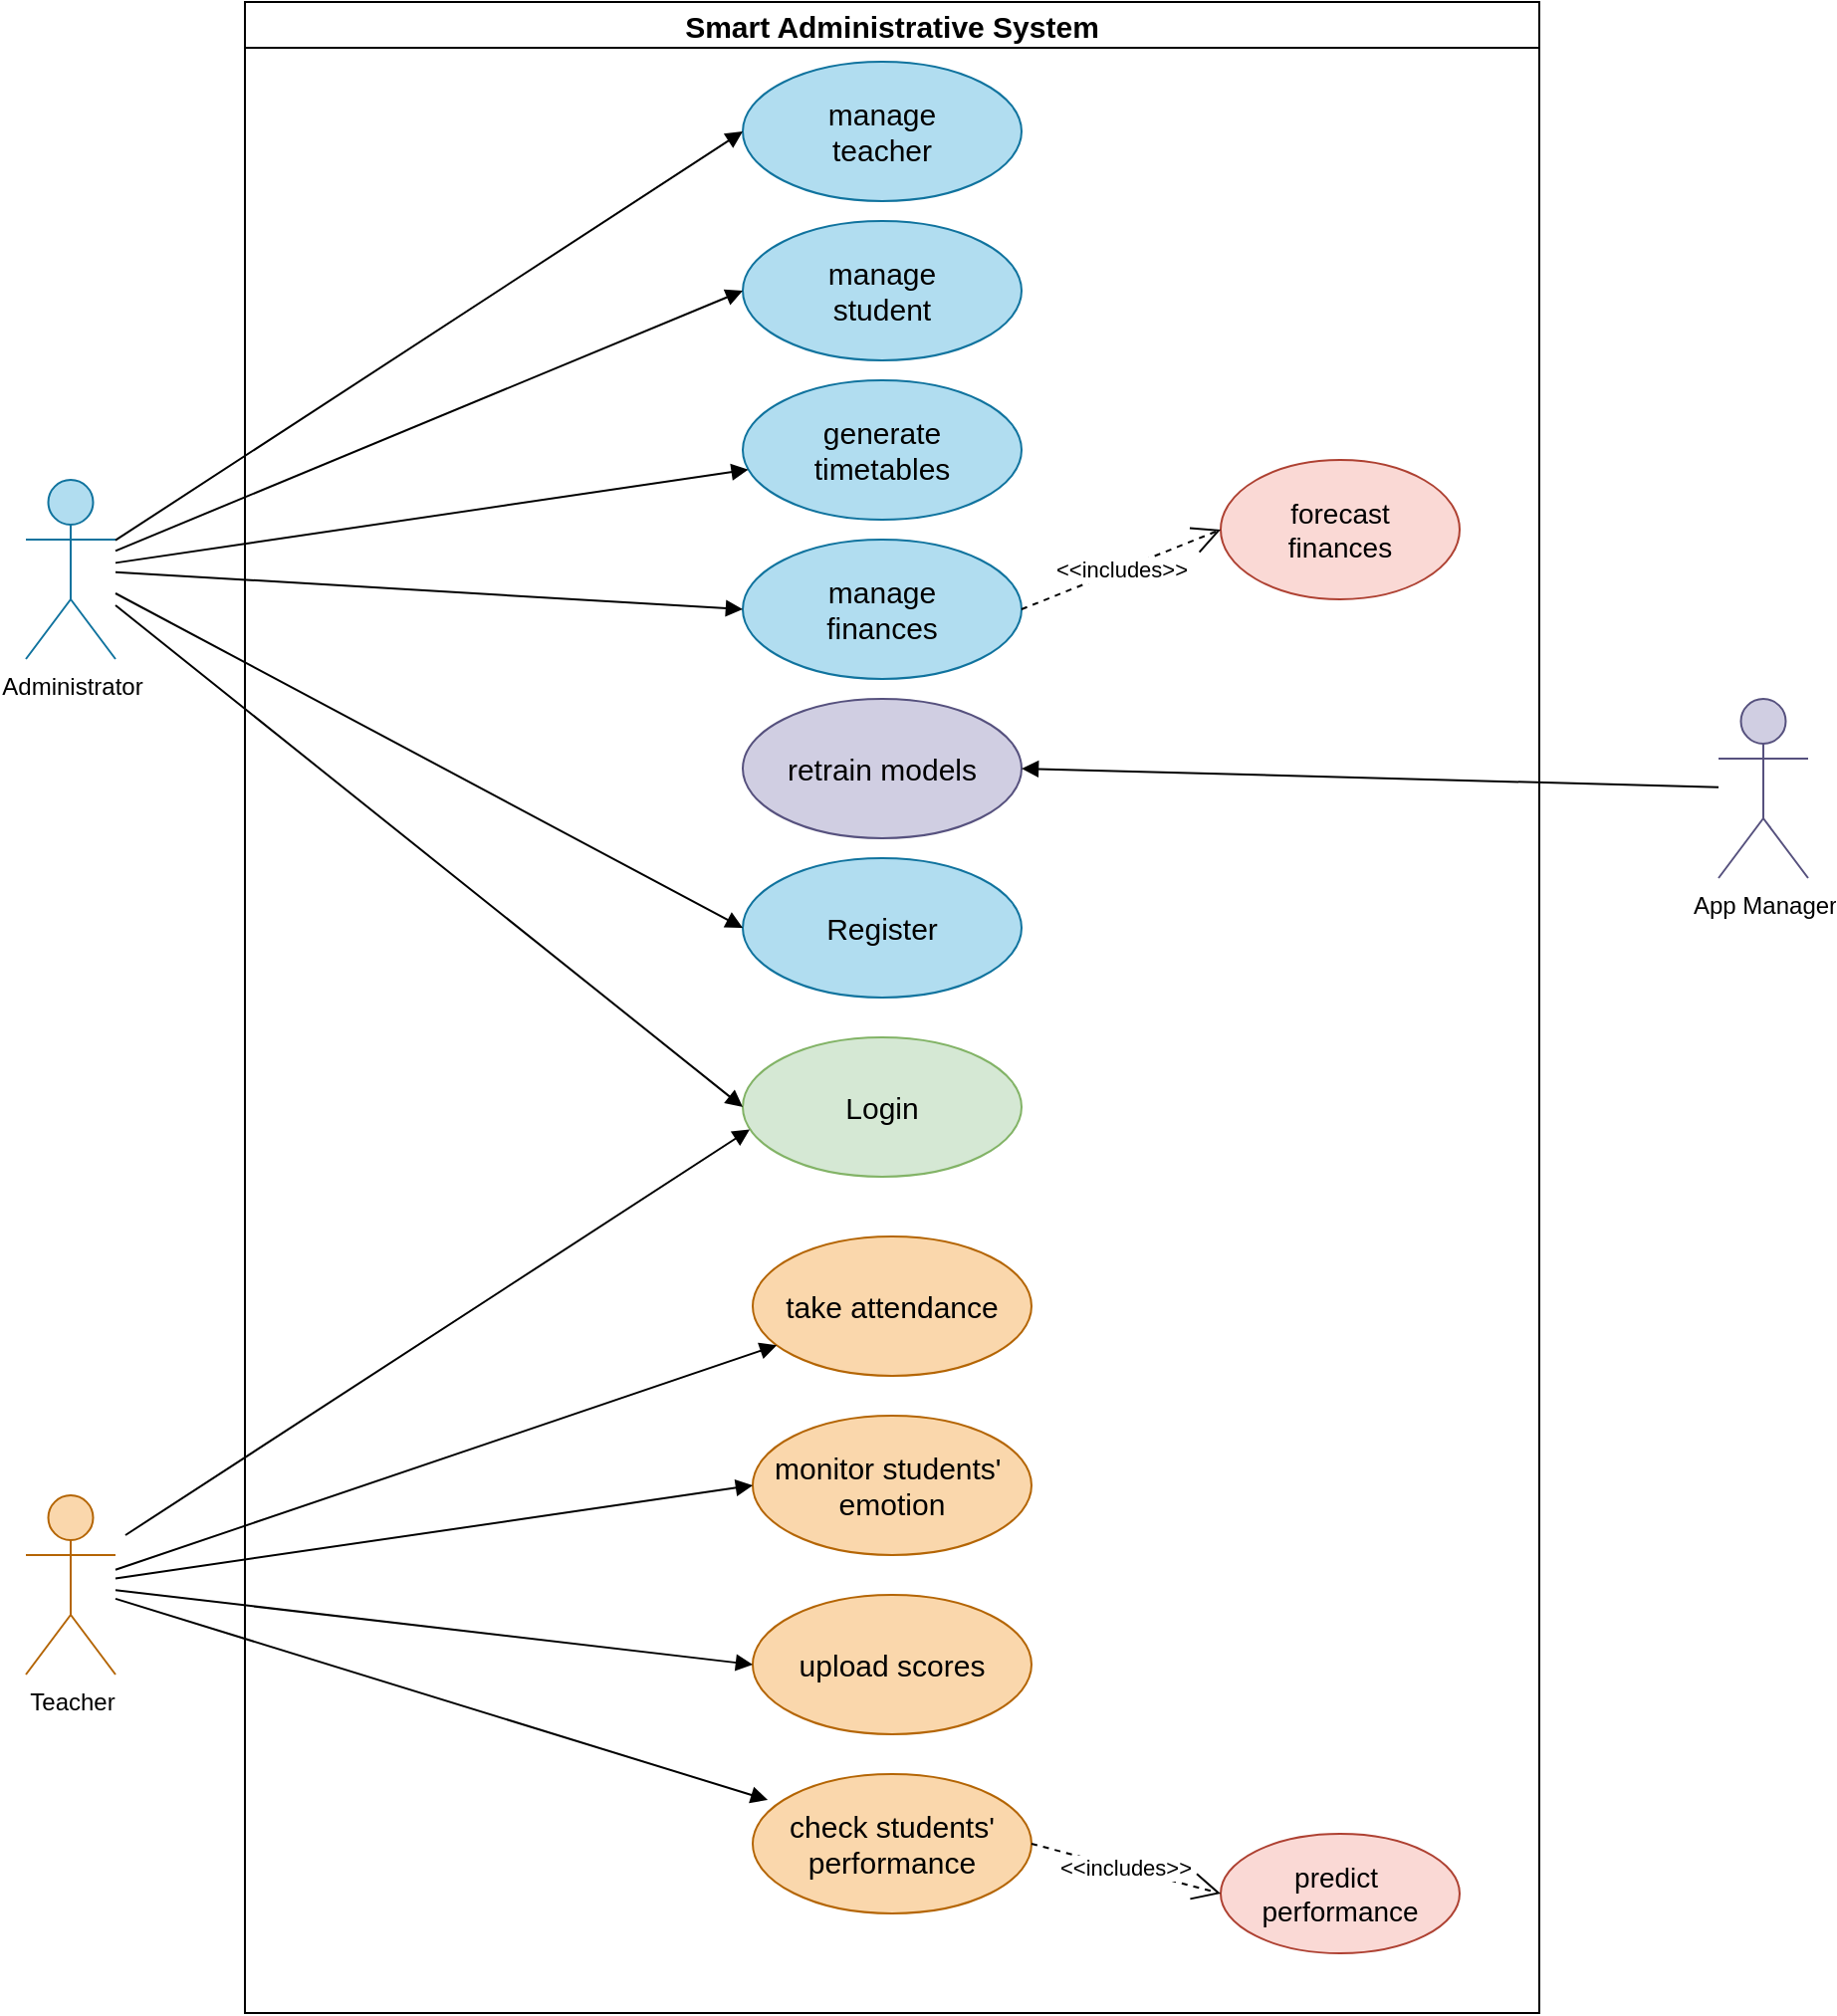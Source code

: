 <mxfile version="24.0.5" type="device">
  <diagram name="Page-1" id="XfErScnl_TTIFmYA3tG9">
    <mxGraphModel dx="1744" dy="950" grid="1" gridSize="10" guides="1" tooltips="1" connect="1" arrows="1" fold="1" page="1" pageScale="1" pageWidth="1654" pageHeight="1169" math="0" shadow="0">
      <root>
        <mxCell id="0" />
        <mxCell id="1" parent="0" />
        <mxCell id="gfvJl_Bq4A_eAV3Zkf7P-1" value="&lt;font style=&quot;font-size: 15px;&quot;&gt;Smart Administrative System&lt;/font&gt;" style="swimlane;whiteSpace=wrap;html=1;" parent="1" vertex="1">
          <mxGeometry x="360" y="10" width="650" height="1010" as="geometry" />
        </mxCell>
        <mxCell id="gfvJl_Bq4A_eAV3Zkf7P-4" value="&lt;font style=&quot;font-size: 15px;&quot;&gt;Login&lt;/font&gt;" style="ellipse;whiteSpace=wrap;html=1;fillColor=#d5e8d4;strokeColor=#82b366;" parent="gfvJl_Bq4A_eAV3Zkf7P-1" vertex="1">
          <mxGeometry x="250" y="520" width="140" height="70" as="geometry" />
        </mxCell>
        <mxCell id="gfvJl_Bq4A_eAV3Zkf7P-9" value="&lt;font style=&quot;font-size: 15px;&quot;&gt;manage&lt;/font&gt;&lt;div&gt;&lt;font style=&quot;font-size: 15px;&quot;&gt;teacher&lt;/font&gt;&lt;/div&gt;" style="ellipse;whiteSpace=wrap;html=1;fillColor=#b1ddf0;strokeColor=#10739e;" parent="gfvJl_Bq4A_eAV3Zkf7P-1" vertex="1">
          <mxGeometry x="250" y="30" width="140" height="70" as="geometry" />
        </mxCell>
        <mxCell id="gfvJl_Bq4A_eAV3Zkf7P-10" value="&lt;font style=&quot;font-size: 15px;&quot;&gt;manage&lt;/font&gt;&lt;div&gt;&lt;font style=&quot;font-size: 15px;&quot;&gt;student&lt;/font&gt;&lt;/div&gt;" style="ellipse;whiteSpace=wrap;html=1;fillColor=#b1ddf0;strokeColor=#10739e;" parent="gfvJl_Bq4A_eAV3Zkf7P-1" vertex="1">
          <mxGeometry x="250" y="110" width="140" height="70" as="geometry" />
        </mxCell>
        <mxCell id="gfvJl_Bq4A_eAV3Zkf7P-21" value="&lt;font style=&quot;font-size: 15px;&quot;&gt;generate&lt;/font&gt;&lt;div&gt;&lt;font style=&quot;font-size: 15px;&quot;&gt;timetables&lt;/font&gt;&lt;/div&gt;" style="ellipse;whiteSpace=wrap;html=1;fillColor=#b1ddf0;strokeColor=#10739e;" parent="gfvJl_Bq4A_eAV3Zkf7P-1" vertex="1">
          <mxGeometry x="250" y="190" width="140" height="70" as="geometry" />
        </mxCell>
        <mxCell id="gfvJl_Bq4A_eAV3Zkf7P-22" value="&lt;font style=&quot;font-size: 15px;&quot;&gt;manage&lt;/font&gt;&lt;div&gt;&lt;font style=&quot;font-size: 15px;&quot;&gt;finances&lt;/font&gt;&lt;/div&gt;" style="ellipse;whiteSpace=wrap;html=1;fillColor=#b1ddf0;strokeColor=#10739e;" parent="gfvJl_Bq4A_eAV3Zkf7P-1" vertex="1">
          <mxGeometry x="250" y="270" width="140" height="70" as="geometry" />
        </mxCell>
        <mxCell id="gfvJl_Bq4A_eAV3Zkf7P-23" value="&lt;font style=&quot;font-size: 15px;&quot;&gt;retrain models&lt;/font&gt;" style="ellipse;whiteSpace=wrap;html=1;fillColor=#d0cee2;strokeColor=#56517e;" parent="gfvJl_Bq4A_eAV3Zkf7P-1" vertex="1">
          <mxGeometry x="250" y="350" width="140" height="70" as="geometry" />
        </mxCell>
        <mxCell id="gfvJl_Bq4A_eAV3Zkf7P-43" value="&lt;font style=&quot;font-size: 14px;&quot;&gt;forecast&lt;/font&gt;&lt;div style=&quot;font-size: 14px;&quot;&gt;&lt;font style=&quot;font-size: 14px;&quot;&gt;finances&lt;/font&gt;&lt;/div&gt;" style="ellipse;whiteSpace=wrap;html=1;fillColor=#fad9d5;strokeColor=#ae4132;" parent="gfvJl_Bq4A_eAV3Zkf7P-1" vertex="1">
          <mxGeometry x="490" y="230" width="120" height="70" as="geometry" />
        </mxCell>
        <mxCell id="gfvJl_Bq4A_eAV3Zkf7P-44" value="&amp;lt;&amp;lt;includes&amp;gt;&amp;gt;" style="endArrow=open;endSize=12;dashed=1;html=1;rounded=0;exitX=1;exitY=0.5;exitDx=0;exitDy=0;entryX=0;entryY=0.5;entryDx=0;entryDy=0;" parent="gfvJl_Bq4A_eAV3Zkf7P-1" source="gfvJl_Bq4A_eAV3Zkf7P-22" target="gfvJl_Bq4A_eAV3Zkf7P-43" edge="1">
          <mxGeometry width="160" relative="1" as="geometry">
            <mxPoint x="339" y="555" as="sourcePoint" />
            <mxPoint x="490" y="305" as="targetPoint" />
          </mxGeometry>
        </mxCell>
        <mxCell id="gfvJl_Bq4A_eAV3Zkf7P-6" value="&lt;font style=&quot;font-size: 15px;&quot;&gt;take attendance&lt;/font&gt;" style="ellipse;whiteSpace=wrap;html=1;fillColor=#fad7ac;strokeColor=#b46504;" parent="gfvJl_Bq4A_eAV3Zkf7P-1" vertex="1">
          <mxGeometry x="255" y="620" width="140" height="70" as="geometry" />
        </mxCell>
        <mxCell id="gfvJl_Bq4A_eAV3Zkf7P-7" value="&lt;font style=&quot;font-size: 15px;&quot;&gt;monitor students&#39;&amp;nbsp;&lt;/font&gt;&lt;div style=&quot;font-size: 15px;&quot;&gt;&lt;font style=&quot;font-size: 15px;&quot;&gt;emotion&lt;/font&gt;&lt;/div&gt;" style="ellipse;whiteSpace=wrap;html=1;fillColor=#fad7ac;strokeColor=#b46504;" parent="gfvJl_Bq4A_eAV3Zkf7P-1" vertex="1">
          <mxGeometry x="255" y="710" width="140" height="70" as="geometry" />
        </mxCell>
        <mxCell id="gfvJl_Bq4A_eAV3Zkf7P-24" value="&lt;font style=&quot;font-size: 15px;&quot;&gt;upload scores&lt;/font&gt;" style="ellipse;whiteSpace=wrap;html=1;fillColor=#fad7ac;strokeColor=#b46504;" parent="gfvJl_Bq4A_eAV3Zkf7P-1" vertex="1">
          <mxGeometry x="255" y="800" width="140" height="70" as="geometry" />
        </mxCell>
        <mxCell id="gfvJl_Bq4A_eAV3Zkf7P-25" value="&lt;font style=&quot;font-size: 15px;&quot;&gt;check students&#39;&lt;/font&gt;&lt;div style=&quot;font-size: 15px;&quot;&gt;&lt;font style=&quot;font-size: 15px;&quot;&gt;performance&lt;/font&gt;&lt;/div&gt;" style="ellipse;whiteSpace=wrap;html=1;fillColor=#fad7ac;strokeColor=#b46504;" parent="gfvJl_Bq4A_eAV3Zkf7P-1" vertex="1">
          <mxGeometry x="255" y="890" width="140" height="70" as="geometry" />
        </mxCell>
        <mxCell id="gfvJl_Bq4A_eAV3Zkf7P-35" value="&lt;font style=&quot;font-size: 14px;&quot;&gt;predict&amp;nbsp;&lt;/font&gt;&lt;div style=&quot;font-size: 14px;&quot;&gt;&lt;font style=&quot;font-size: 14px;&quot;&gt;performance&lt;/font&gt;&lt;/div&gt;" style="ellipse;whiteSpace=wrap;html=1;fillColor=#fad9d5;strokeColor=#ae4132;" parent="gfvJl_Bq4A_eAV3Zkf7P-1" vertex="1">
          <mxGeometry x="490" y="920" width="120" height="60" as="geometry" />
        </mxCell>
        <mxCell id="gfvJl_Bq4A_eAV3Zkf7P-36" value="&amp;lt;&amp;lt;includes&amp;gt;&amp;gt;" style="endArrow=open;endSize=12;dashed=1;html=1;rounded=0;entryX=0;entryY=0.5;entryDx=0;entryDy=0;exitX=1;exitY=0.5;exitDx=0;exitDy=0;" parent="gfvJl_Bq4A_eAV3Zkf7P-1" source="gfvJl_Bq4A_eAV3Zkf7P-25" target="gfvJl_Bq4A_eAV3Zkf7P-35" edge="1">
          <mxGeometry width="160" relative="1" as="geometry">
            <mxPoint x="200" y="420" as="sourcePoint" />
            <mxPoint x="360" y="420" as="targetPoint" />
          </mxGeometry>
        </mxCell>
        <mxCell id="gfvJl_Bq4A_eAV3Zkf7P-2" value="Teacher" style="shape=umlActor;verticalLabelPosition=bottom;verticalAlign=top;html=1;outlineConnect=0;fillColor=#fad7ac;strokeColor=#b46504;" parent="gfvJl_Bq4A_eAV3Zkf7P-1" vertex="1">
          <mxGeometry x="-110" y="750" width="45" height="90" as="geometry" />
        </mxCell>
        <mxCell id="befHpTTj9A52J1tXyz4g-2" value="" style="endArrow=none;startArrow=block;endFill=0;startFill=1;html=1;rounded=0;exitX=0.025;exitY=0.66;exitDx=0;exitDy=0;exitPerimeter=0;" parent="gfvJl_Bq4A_eAV3Zkf7P-1" source="gfvJl_Bq4A_eAV3Zkf7P-4" edge="1">
          <mxGeometry width="160" relative="1" as="geometry">
            <mxPoint x="-150" y="674" as="sourcePoint" />
            <mxPoint x="-60" y="770" as="targetPoint" />
          </mxGeometry>
        </mxCell>
        <mxCell id="gfvJl_Bq4A_eAV3Zkf7P-30" value="" style="endArrow=block;startArrow=none;endFill=1;startFill=0;html=1;rounded=0;" parent="gfvJl_Bq4A_eAV3Zkf7P-1" source="gfvJl_Bq4A_eAV3Zkf7P-2" target="gfvJl_Bq4A_eAV3Zkf7P-6" edge="1">
          <mxGeometry width="160" relative="1" as="geometry">
            <mxPoint x="-70" y="330" as="sourcePoint" />
            <mxPoint x="101" y="220" as="targetPoint" />
          </mxGeometry>
        </mxCell>
        <mxCell id="gfvJl_Bq4A_eAV3Zkf7P-31" value="" style="endArrow=block;startArrow=none;endFill=1;startFill=0;html=1;rounded=0;entryX=0;entryY=0.5;entryDx=0;entryDy=0;" parent="gfvJl_Bq4A_eAV3Zkf7P-1" source="gfvJl_Bq4A_eAV3Zkf7P-2" target="gfvJl_Bq4A_eAV3Zkf7P-7" edge="1">
          <mxGeometry width="160" relative="1" as="geometry">
            <mxPoint x="-70" y="371" as="sourcePoint" />
            <mxPoint x="76" y="340" as="targetPoint" />
          </mxGeometry>
        </mxCell>
        <mxCell id="gfvJl_Bq4A_eAV3Zkf7P-32" value="" style="endArrow=block;startArrow=none;endFill=1;startFill=0;html=1;rounded=0;entryX=0;entryY=0.5;entryDx=0;entryDy=0;" parent="gfvJl_Bq4A_eAV3Zkf7P-1" source="gfvJl_Bq4A_eAV3Zkf7P-2" target="gfvJl_Bq4A_eAV3Zkf7P-24" edge="1">
          <mxGeometry width="160" relative="1" as="geometry">
            <mxPoint x="-50" y="394" as="sourcePoint" />
            <mxPoint x="95" y="446" as="targetPoint" />
          </mxGeometry>
        </mxCell>
        <mxCell id="gfvJl_Bq4A_eAV3Zkf7P-34" value="" style="endArrow=block;startArrow=none;endFill=1;startFill=0;html=1;rounded=0;entryX=0.054;entryY=0.186;entryDx=0;entryDy=0;entryPerimeter=0;" parent="gfvJl_Bq4A_eAV3Zkf7P-1" source="gfvJl_Bq4A_eAV3Zkf7P-2" target="gfvJl_Bq4A_eAV3Zkf7P-25" edge="1">
          <mxGeometry width="160" relative="1" as="geometry">
            <mxPoint x="-120" y="450" as="sourcePoint" />
            <mxPoint x="50" y="568" as="targetPoint" />
          </mxGeometry>
        </mxCell>
        <mxCell id="befHpTTj9A52J1tXyz4g-9" value="&lt;font style=&quot;font-size: 15px;&quot;&gt;Register&lt;/font&gt;" style="ellipse;whiteSpace=wrap;html=1;fillColor=#b1ddf0;strokeColor=#10739e;" parent="gfvJl_Bq4A_eAV3Zkf7P-1" vertex="1">
          <mxGeometry x="250" y="430" width="140" height="70" as="geometry" />
        </mxCell>
        <mxCell id="gfvJl_Bq4A_eAV3Zkf7P-3" value="Administrator" style="shape=umlActor;verticalLabelPosition=bottom;verticalAlign=top;html=1;outlineConnect=0;fillColor=#b1ddf0;strokeColor=#10739e;" parent="1" vertex="1">
          <mxGeometry x="250" y="250" width="45" height="90" as="geometry" />
        </mxCell>
        <mxCell id="5a7wYdTWoLjH8s05jRu5-2" value="App Manager" style="shape=umlActor;verticalLabelPosition=bottom;verticalAlign=top;html=1;outlineConnect=0;fillColor=#d0cee2;strokeColor=#56517e;" vertex="1" parent="1">
          <mxGeometry x="1100" y="360" width="45" height="90" as="geometry" />
        </mxCell>
        <mxCell id="gfvJl_Bq4A_eAV3Zkf7P-37" value="" style="endArrow=none;startArrow=block;endFill=0;startFill=1;html=1;rounded=0;exitX=0;exitY=0.5;exitDx=0;exitDy=0;" parent="1" source="gfvJl_Bq4A_eAV3Zkf7P-9" target="gfvJl_Bq4A_eAV3Zkf7P-3" edge="1">
          <mxGeometry width="160" relative="1" as="geometry">
            <mxPoint x="951" y="197" as="sourcePoint" />
            <mxPoint x="290" y="290" as="targetPoint" />
          </mxGeometry>
        </mxCell>
        <mxCell id="gfvJl_Bq4A_eAV3Zkf7P-38" value="" style="endArrow=none;startArrow=block;endFill=0;startFill=1;html=1;rounded=0;exitX=0;exitY=0.5;exitDx=0;exitDy=0;" parent="1" source="gfvJl_Bq4A_eAV3Zkf7P-10" target="gfvJl_Bq4A_eAV3Zkf7P-3" edge="1">
          <mxGeometry width="160" relative="1" as="geometry">
            <mxPoint x="910" y="170" as="sourcePoint" />
            <mxPoint x="1091" y="294" as="targetPoint" />
          </mxGeometry>
        </mxCell>
        <mxCell id="gfvJl_Bq4A_eAV3Zkf7P-40" value="" style="endArrow=none;startArrow=block;endFill=0;startFill=1;html=1;rounded=0;" parent="1" source="gfvJl_Bq4A_eAV3Zkf7P-21" target="gfvJl_Bq4A_eAV3Zkf7P-3" edge="1">
          <mxGeometry width="160" relative="1" as="geometry">
            <mxPoint x="917" y="356" as="sourcePoint" />
            <mxPoint x="1080" y="330" as="targetPoint" />
          </mxGeometry>
        </mxCell>
        <mxCell id="gfvJl_Bq4A_eAV3Zkf7P-41" value="" style="endArrow=none;startArrow=block;endFill=0;startFill=1;html=1;rounded=0;exitX=0;exitY=0.5;exitDx=0;exitDy=0;" parent="1" source="gfvJl_Bq4A_eAV3Zkf7P-22" target="gfvJl_Bq4A_eAV3Zkf7P-3" edge="1">
          <mxGeometry width="160" relative="1" as="geometry">
            <mxPoint x="930" y="460" as="sourcePoint" />
            <mxPoint x="1115" y="350" as="targetPoint" />
          </mxGeometry>
        </mxCell>
        <mxCell id="gfvJl_Bq4A_eAV3Zkf7P-42" value="" style="endArrow=none;startArrow=block;endFill=0;startFill=1;html=1;rounded=0;exitX=1;exitY=0.5;exitDx=0;exitDy=0;" parent="1" source="gfvJl_Bq4A_eAV3Zkf7P-23" target="5a7wYdTWoLjH8s05jRu5-2" edge="1">
          <mxGeometry width="160" relative="1" as="geometry">
            <mxPoint x="950" y="585" as="sourcePoint" />
            <mxPoint x="1110" y="381" as="targetPoint" />
          </mxGeometry>
        </mxCell>
        <mxCell id="befHpTTj9A52J1tXyz4g-8" value="" style="endArrow=none;startArrow=block;endFill=0;startFill=1;html=1;rounded=0;exitX=0;exitY=0.5;exitDx=0;exitDy=0;" parent="1" source="gfvJl_Bq4A_eAV3Zkf7P-4" target="gfvJl_Bq4A_eAV3Zkf7P-3" edge="1">
          <mxGeometry width="160" relative="1" as="geometry">
            <mxPoint x="631" y="414" as="sourcePoint" />
            <mxPoint x="305" y="340" as="targetPoint" />
          </mxGeometry>
        </mxCell>
        <mxCell id="befHpTTj9A52J1tXyz4g-10" value="" style="endArrow=none;startArrow=block;endFill=0;startFill=1;html=1;rounded=0;exitX=0;exitY=0.5;exitDx=0;exitDy=0;" parent="1" source="befHpTTj9A52J1tXyz4g-9" target="gfvJl_Bq4A_eAV3Zkf7P-3" edge="1">
          <mxGeometry width="160" relative="1" as="geometry">
            <mxPoint x="635" y="585" as="sourcePoint" />
            <mxPoint x="320" y="342" as="targetPoint" />
          </mxGeometry>
        </mxCell>
      </root>
    </mxGraphModel>
  </diagram>
</mxfile>
